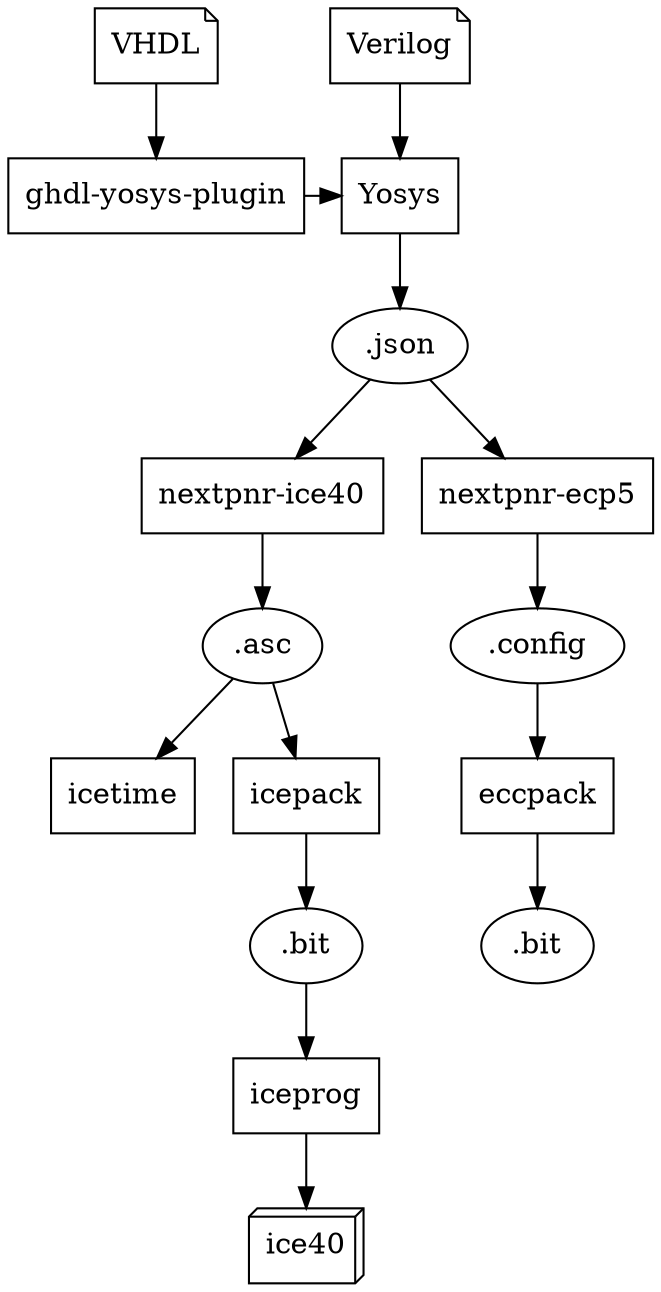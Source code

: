 digraph tools {
//	rankdir=LR;
	node [shape = doublecircle];
	node [shape = rectangle];
	"ghdl-yosys-plugin" Yosys "nextpnr-ice40" "nextpnr-ecp5" icetime icepack iceprog eccpack;
	node [shape = note ];
	VHDL Verilog;
	node [shape = box3d ];
	ice40;
	node [shape = oval];
	"bit-ice40" [label=".bit"];
	"bit-ecp5"  [label=".bit"];
	VHDL                -> "ghdl-yosys-plugin";
	"ghdl-yosys-plugin" -> Yosys;
	Verilog             -> Yosys;
	Yosys               -> ".json";
	".json"             -> {"nextpnr-ice40" "nextpnr-ecp5"};
	"nextpnr-ice40"     -> ".asc";
	"nextpnr-ecp5"      -> ".config";
	".asc"              -> {icetime icepack};
	icepack             -> "bit-ice40";
	"bit-ice40"         -> iceprog;
	iceprog             -> ice40;
	".config"           -> eccpack;
	eccpack             -> "bit-ecp5";
	{rank = same; Yosys; "ghdl-yosys-plugin";}
}

